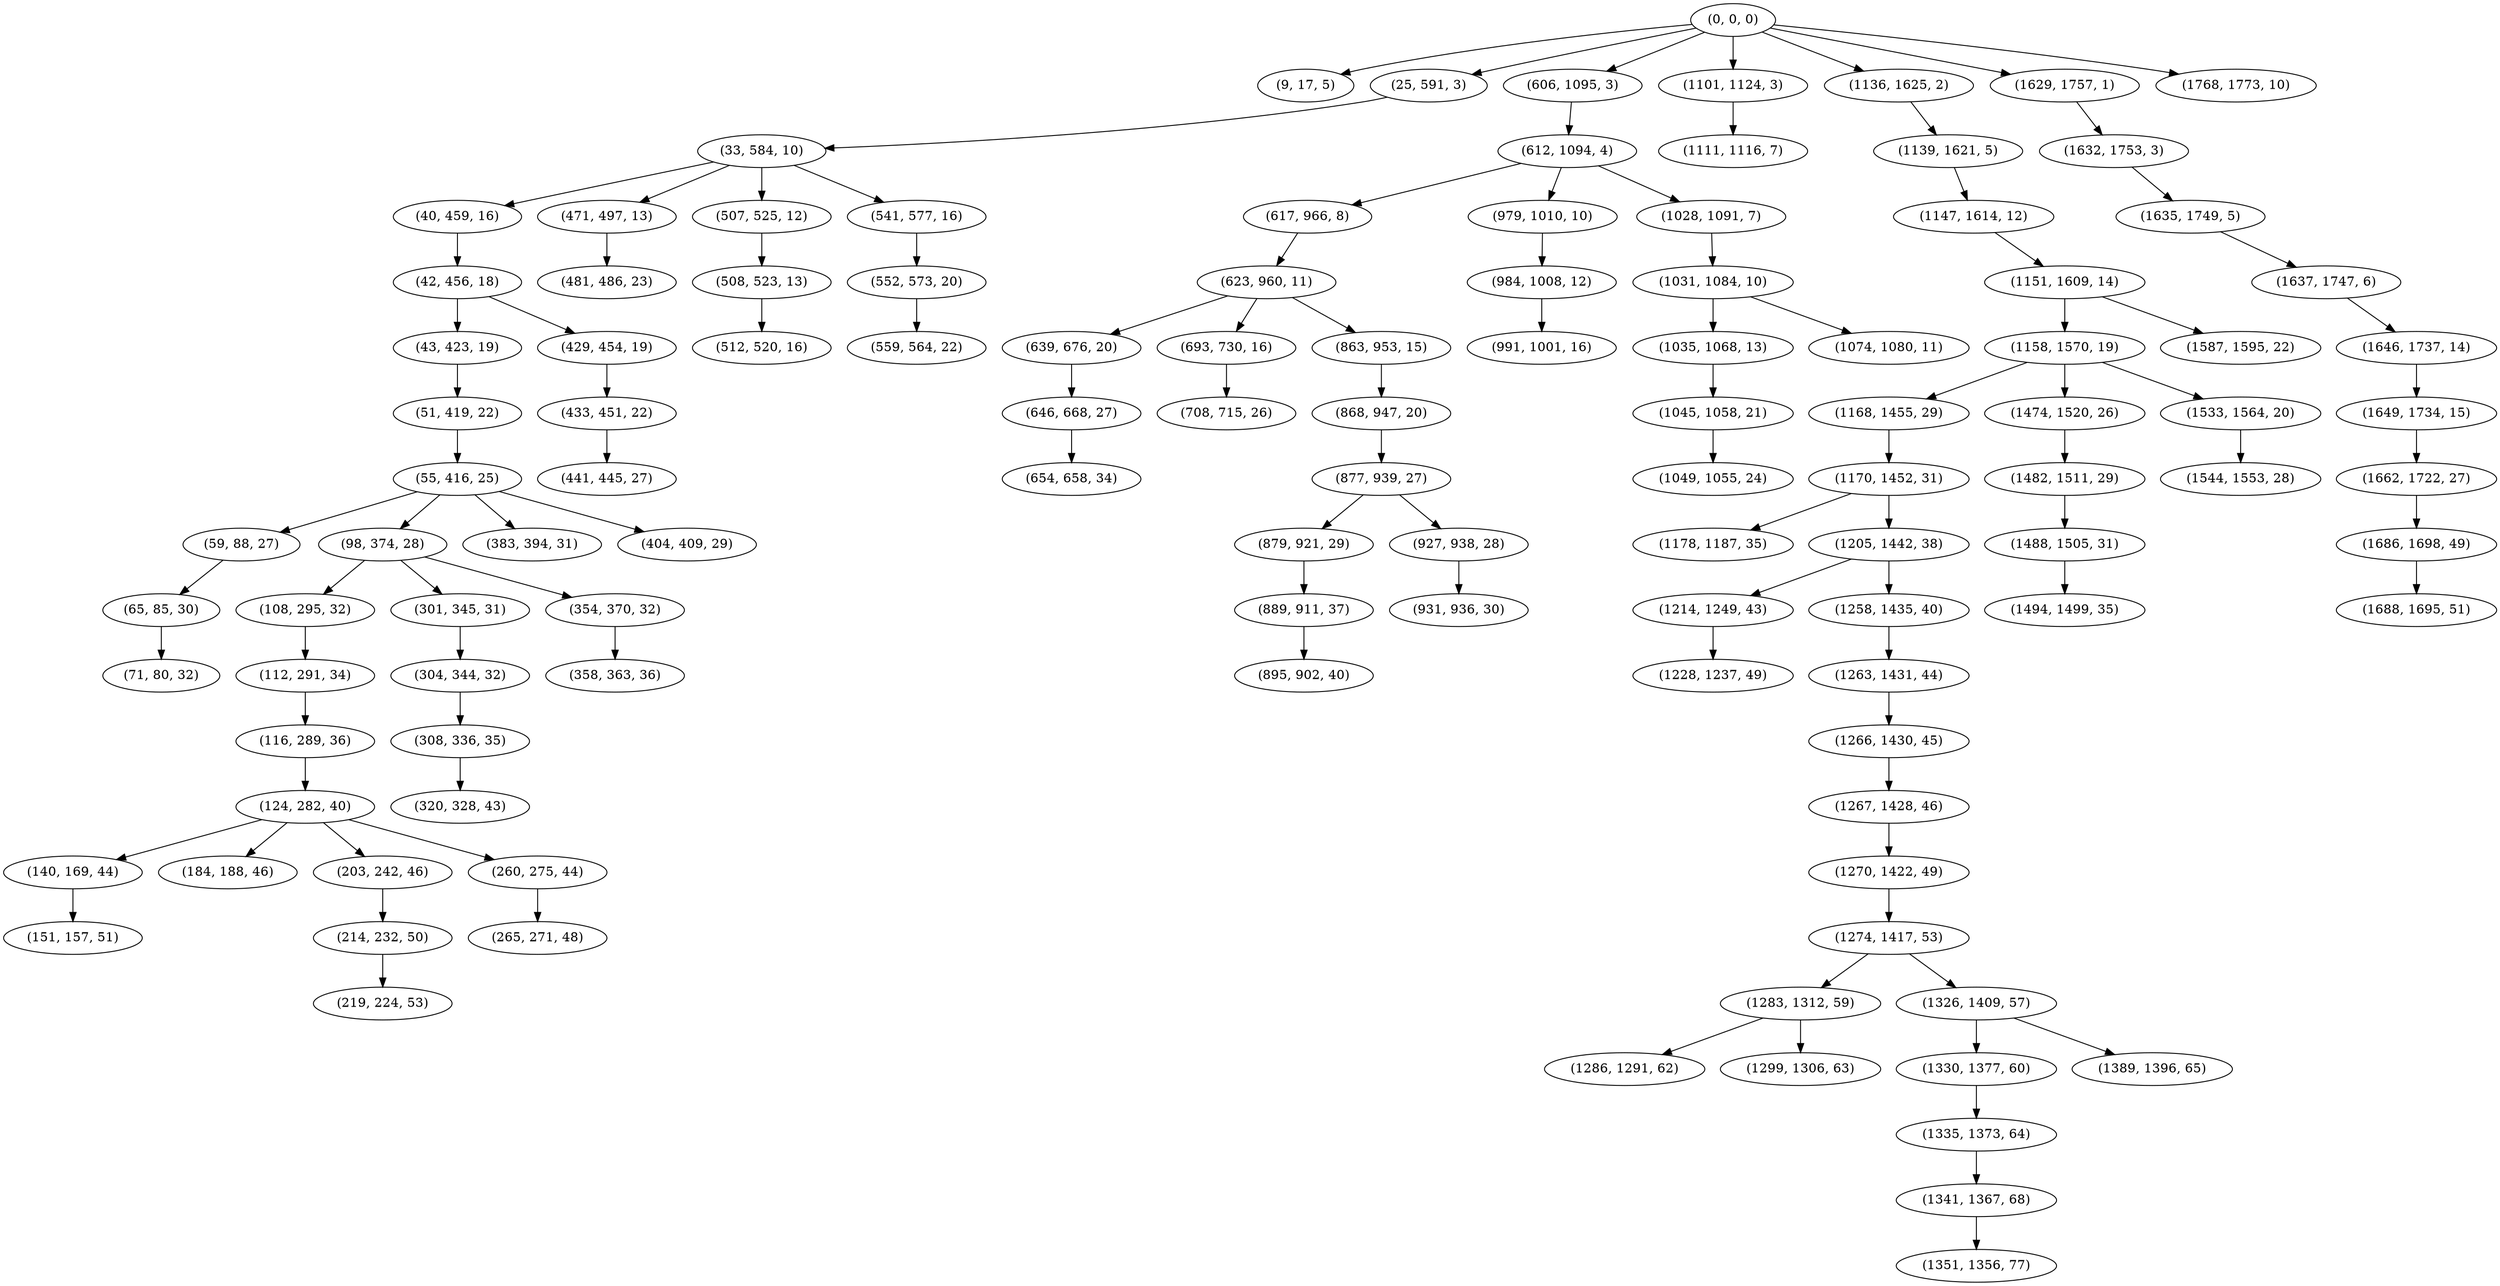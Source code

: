digraph tree {
    "(0, 0, 0)";
    "(9, 17, 5)";
    "(25, 591, 3)";
    "(33, 584, 10)";
    "(40, 459, 16)";
    "(42, 456, 18)";
    "(43, 423, 19)";
    "(51, 419, 22)";
    "(55, 416, 25)";
    "(59, 88, 27)";
    "(65, 85, 30)";
    "(71, 80, 32)";
    "(98, 374, 28)";
    "(108, 295, 32)";
    "(112, 291, 34)";
    "(116, 289, 36)";
    "(124, 282, 40)";
    "(140, 169, 44)";
    "(151, 157, 51)";
    "(184, 188, 46)";
    "(203, 242, 46)";
    "(214, 232, 50)";
    "(219, 224, 53)";
    "(260, 275, 44)";
    "(265, 271, 48)";
    "(301, 345, 31)";
    "(304, 344, 32)";
    "(308, 336, 35)";
    "(320, 328, 43)";
    "(354, 370, 32)";
    "(358, 363, 36)";
    "(383, 394, 31)";
    "(404, 409, 29)";
    "(429, 454, 19)";
    "(433, 451, 22)";
    "(441, 445, 27)";
    "(471, 497, 13)";
    "(481, 486, 23)";
    "(507, 525, 12)";
    "(508, 523, 13)";
    "(512, 520, 16)";
    "(541, 577, 16)";
    "(552, 573, 20)";
    "(559, 564, 22)";
    "(606, 1095, 3)";
    "(612, 1094, 4)";
    "(617, 966, 8)";
    "(623, 960, 11)";
    "(639, 676, 20)";
    "(646, 668, 27)";
    "(654, 658, 34)";
    "(693, 730, 16)";
    "(708, 715, 26)";
    "(863, 953, 15)";
    "(868, 947, 20)";
    "(877, 939, 27)";
    "(879, 921, 29)";
    "(889, 911, 37)";
    "(895, 902, 40)";
    "(927, 938, 28)";
    "(931, 936, 30)";
    "(979, 1010, 10)";
    "(984, 1008, 12)";
    "(991, 1001, 16)";
    "(1028, 1091, 7)";
    "(1031, 1084, 10)";
    "(1035, 1068, 13)";
    "(1045, 1058, 21)";
    "(1049, 1055, 24)";
    "(1074, 1080, 11)";
    "(1101, 1124, 3)";
    "(1111, 1116, 7)";
    "(1136, 1625, 2)";
    "(1139, 1621, 5)";
    "(1147, 1614, 12)";
    "(1151, 1609, 14)";
    "(1158, 1570, 19)";
    "(1168, 1455, 29)";
    "(1170, 1452, 31)";
    "(1178, 1187, 35)";
    "(1205, 1442, 38)";
    "(1214, 1249, 43)";
    "(1228, 1237, 49)";
    "(1258, 1435, 40)";
    "(1263, 1431, 44)";
    "(1266, 1430, 45)";
    "(1267, 1428, 46)";
    "(1270, 1422, 49)";
    "(1274, 1417, 53)";
    "(1283, 1312, 59)";
    "(1286, 1291, 62)";
    "(1299, 1306, 63)";
    "(1326, 1409, 57)";
    "(1330, 1377, 60)";
    "(1335, 1373, 64)";
    "(1341, 1367, 68)";
    "(1351, 1356, 77)";
    "(1389, 1396, 65)";
    "(1474, 1520, 26)";
    "(1482, 1511, 29)";
    "(1488, 1505, 31)";
    "(1494, 1499, 35)";
    "(1533, 1564, 20)";
    "(1544, 1553, 28)";
    "(1587, 1595, 22)";
    "(1629, 1757, 1)";
    "(1632, 1753, 3)";
    "(1635, 1749, 5)";
    "(1637, 1747, 6)";
    "(1646, 1737, 14)";
    "(1649, 1734, 15)";
    "(1662, 1722, 27)";
    "(1686, 1698, 49)";
    "(1688, 1695, 51)";
    "(1768, 1773, 10)";
    "(0, 0, 0)" -> "(9, 17, 5)";
    "(0, 0, 0)" -> "(25, 591, 3)";
    "(0, 0, 0)" -> "(606, 1095, 3)";
    "(0, 0, 0)" -> "(1101, 1124, 3)";
    "(0, 0, 0)" -> "(1136, 1625, 2)";
    "(0, 0, 0)" -> "(1629, 1757, 1)";
    "(0, 0, 0)" -> "(1768, 1773, 10)";
    "(25, 591, 3)" -> "(33, 584, 10)";
    "(33, 584, 10)" -> "(40, 459, 16)";
    "(33, 584, 10)" -> "(471, 497, 13)";
    "(33, 584, 10)" -> "(507, 525, 12)";
    "(33, 584, 10)" -> "(541, 577, 16)";
    "(40, 459, 16)" -> "(42, 456, 18)";
    "(42, 456, 18)" -> "(43, 423, 19)";
    "(42, 456, 18)" -> "(429, 454, 19)";
    "(43, 423, 19)" -> "(51, 419, 22)";
    "(51, 419, 22)" -> "(55, 416, 25)";
    "(55, 416, 25)" -> "(59, 88, 27)";
    "(55, 416, 25)" -> "(98, 374, 28)";
    "(55, 416, 25)" -> "(383, 394, 31)";
    "(55, 416, 25)" -> "(404, 409, 29)";
    "(59, 88, 27)" -> "(65, 85, 30)";
    "(65, 85, 30)" -> "(71, 80, 32)";
    "(98, 374, 28)" -> "(108, 295, 32)";
    "(98, 374, 28)" -> "(301, 345, 31)";
    "(98, 374, 28)" -> "(354, 370, 32)";
    "(108, 295, 32)" -> "(112, 291, 34)";
    "(112, 291, 34)" -> "(116, 289, 36)";
    "(116, 289, 36)" -> "(124, 282, 40)";
    "(124, 282, 40)" -> "(140, 169, 44)";
    "(124, 282, 40)" -> "(184, 188, 46)";
    "(124, 282, 40)" -> "(203, 242, 46)";
    "(124, 282, 40)" -> "(260, 275, 44)";
    "(140, 169, 44)" -> "(151, 157, 51)";
    "(203, 242, 46)" -> "(214, 232, 50)";
    "(214, 232, 50)" -> "(219, 224, 53)";
    "(260, 275, 44)" -> "(265, 271, 48)";
    "(301, 345, 31)" -> "(304, 344, 32)";
    "(304, 344, 32)" -> "(308, 336, 35)";
    "(308, 336, 35)" -> "(320, 328, 43)";
    "(354, 370, 32)" -> "(358, 363, 36)";
    "(429, 454, 19)" -> "(433, 451, 22)";
    "(433, 451, 22)" -> "(441, 445, 27)";
    "(471, 497, 13)" -> "(481, 486, 23)";
    "(507, 525, 12)" -> "(508, 523, 13)";
    "(508, 523, 13)" -> "(512, 520, 16)";
    "(541, 577, 16)" -> "(552, 573, 20)";
    "(552, 573, 20)" -> "(559, 564, 22)";
    "(606, 1095, 3)" -> "(612, 1094, 4)";
    "(612, 1094, 4)" -> "(617, 966, 8)";
    "(612, 1094, 4)" -> "(979, 1010, 10)";
    "(612, 1094, 4)" -> "(1028, 1091, 7)";
    "(617, 966, 8)" -> "(623, 960, 11)";
    "(623, 960, 11)" -> "(639, 676, 20)";
    "(623, 960, 11)" -> "(693, 730, 16)";
    "(623, 960, 11)" -> "(863, 953, 15)";
    "(639, 676, 20)" -> "(646, 668, 27)";
    "(646, 668, 27)" -> "(654, 658, 34)";
    "(693, 730, 16)" -> "(708, 715, 26)";
    "(863, 953, 15)" -> "(868, 947, 20)";
    "(868, 947, 20)" -> "(877, 939, 27)";
    "(877, 939, 27)" -> "(879, 921, 29)";
    "(877, 939, 27)" -> "(927, 938, 28)";
    "(879, 921, 29)" -> "(889, 911, 37)";
    "(889, 911, 37)" -> "(895, 902, 40)";
    "(927, 938, 28)" -> "(931, 936, 30)";
    "(979, 1010, 10)" -> "(984, 1008, 12)";
    "(984, 1008, 12)" -> "(991, 1001, 16)";
    "(1028, 1091, 7)" -> "(1031, 1084, 10)";
    "(1031, 1084, 10)" -> "(1035, 1068, 13)";
    "(1031, 1084, 10)" -> "(1074, 1080, 11)";
    "(1035, 1068, 13)" -> "(1045, 1058, 21)";
    "(1045, 1058, 21)" -> "(1049, 1055, 24)";
    "(1101, 1124, 3)" -> "(1111, 1116, 7)";
    "(1136, 1625, 2)" -> "(1139, 1621, 5)";
    "(1139, 1621, 5)" -> "(1147, 1614, 12)";
    "(1147, 1614, 12)" -> "(1151, 1609, 14)";
    "(1151, 1609, 14)" -> "(1158, 1570, 19)";
    "(1151, 1609, 14)" -> "(1587, 1595, 22)";
    "(1158, 1570, 19)" -> "(1168, 1455, 29)";
    "(1158, 1570, 19)" -> "(1474, 1520, 26)";
    "(1158, 1570, 19)" -> "(1533, 1564, 20)";
    "(1168, 1455, 29)" -> "(1170, 1452, 31)";
    "(1170, 1452, 31)" -> "(1178, 1187, 35)";
    "(1170, 1452, 31)" -> "(1205, 1442, 38)";
    "(1205, 1442, 38)" -> "(1214, 1249, 43)";
    "(1205, 1442, 38)" -> "(1258, 1435, 40)";
    "(1214, 1249, 43)" -> "(1228, 1237, 49)";
    "(1258, 1435, 40)" -> "(1263, 1431, 44)";
    "(1263, 1431, 44)" -> "(1266, 1430, 45)";
    "(1266, 1430, 45)" -> "(1267, 1428, 46)";
    "(1267, 1428, 46)" -> "(1270, 1422, 49)";
    "(1270, 1422, 49)" -> "(1274, 1417, 53)";
    "(1274, 1417, 53)" -> "(1283, 1312, 59)";
    "(1274, 1417, 53)" -> "(1326, 1409, 57)";
    "(1283, 1312, 59)" -> "(1286, 1291, 62)";
    "(1283, 1312, 59)" -> "(1299, 1306, 63)";
    "(1326, 1409, 57)" -> "(1330, 1377, 60)";
    "(1326, 1409, 57)" -> "(1389, 1396, 65)";
    "(1330, 1377, 60)" -> "(1335, 1373, 64)";
    "(1335, 1373, 64)" -> "(1341, 1367, 68)";
    "(1341, 1367, 68)" -> "(1351, 1356, 77)";
    "(1474, 1520, 26)" -> "(1482, 1511, 29)";
    "(1482, 1511, 29)" -> "(1488, 1505, 31)";
    "(1488, 1505, 31)" -> "(1494, 1499, 35)";
    "(1533, 1564, 20)" -> "(1544, 1553, 28)";
    "(1629, 1757, 1)" -> "(1632, 1753, 3)";
    "(1632, 1753, 3)" -> "(1635, 1749, 5)";
    "(1635, 1749, 5)" -> "(1637, 1747, 6)";
    "(1637, 1747, 6)" -> "(1646, 1737, 14)";
    "(1646, 1737, 14)" -> "(1649, 1734, 15)";
    "(1649, 1734, 15)" -> "(1662, 1722, 27)";
    "(1662, 1722, 27)" -> "(1686, 1698, 49)";
    "(1686, 1698, 49)" -> "(1688, 1695, 51)";
}
